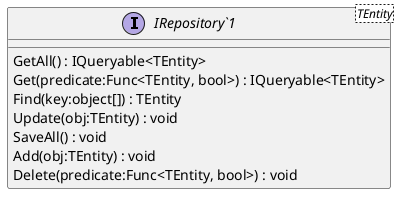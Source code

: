@startuml
interface "IRepository`1"<TEntity> {
    GetAll() : IQueryable<TEntity>
    Get(predicate:Func<TEntity, bool>) : IQueryable<TEntity>
    Find(key:object[]) : TEntity
    Update(obj:TEntity) : void
    SaveAll() : void
    Add(obj:TEntity) : void
    Delete(predicate:Func<TEntity, bool>) : void
}
@enduml

